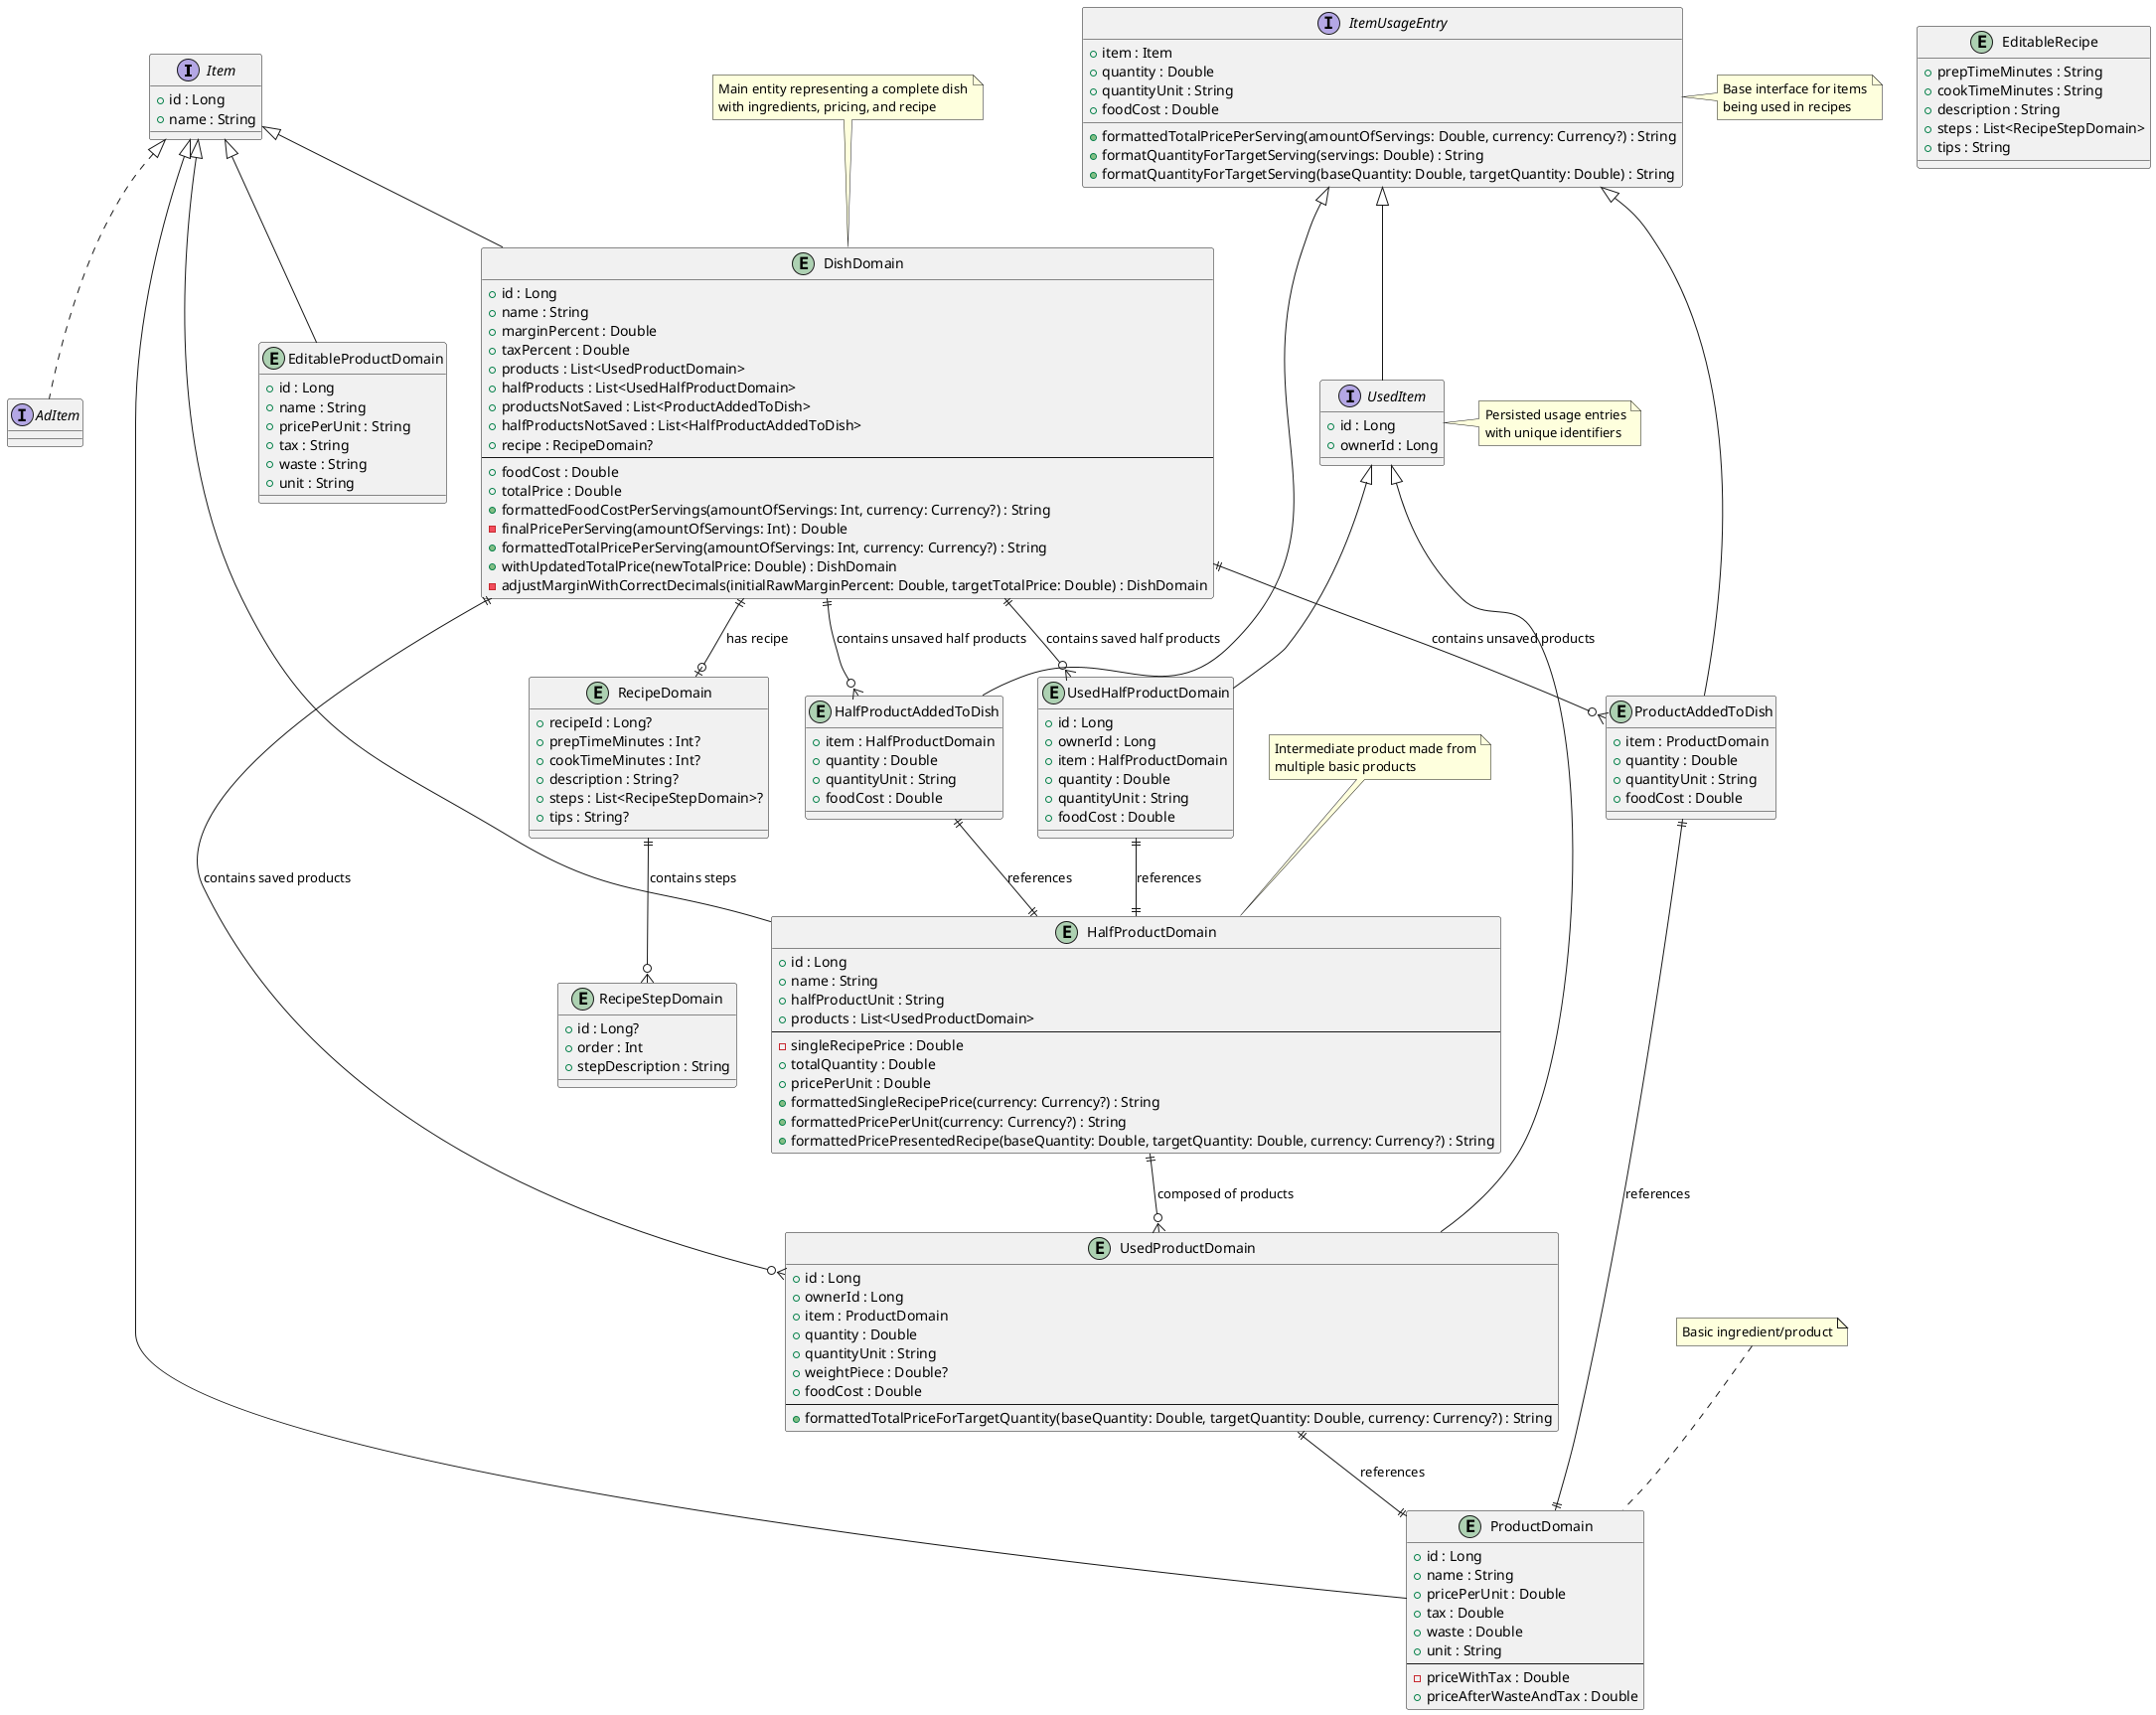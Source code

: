 @startuml

' Base interfaces
interface Item {
    +id : Long
    +name : String
}

interface AdItem {
}

interface ItemUsageEntry {
    +item : Item
    +quantity : Double
    +quantityUnit : String
    +foodCost : Double
    +formattedTotalPricePerServing(amountOfServings: Double, currency: Currency?) : String
    +formatQuantityForTargetServing(servings: Double) : String
    +formatQuantityForTargetServing(baseQuantity: Double, targetQuantity: Double) : String
}

interface UsedItem {
    +id : Long
    +ownerId : Long
}

' Core domain entities
entity ProductDomain {
    +id : Long
    +name : String
    +pricePerUnit : Double
    +tax : Double
    +waste : Double
    +unit : String
    --
    -priceWithTax : Double
    +priceAfterWasteAndTax : Double
}

entity EditableProductDomain {
    +id : Long
    +name : String
    +pricePerUnit : String
    +tax : String
    +waste : String
    +unit : String
}

entity HalfProductDomain {
    +id : Long
    +name : String
    +halfProductUnit : String
    +products : List<UsedProductDomain>
    --
    -singleRecipePrice : Double
    +totalQuantity : Double
    +pricePerUnit : Double
    +formattedSingleRecipePrice(currency: Currency?) : String
    +formattedPricePerUnit(currency: Currency?) : String
    +formattedPricePresentedRecipe(baseQuantity: Double, targetQuantity: Double, currency: Currency?) : String
}

entity DishDomain {
    +id : Long
    +name : String
    +marginPercent : Double
    +taxPercent : Double
    +products : List<UsedProductDomain>
    +halfProducts : List<UsedHalfProductDomain>
    +productsNotSaved : List<ProductAddedToDish>
    +halfProductsNotSaved : List<HalfProductAddedToDish>
    +recipe : RecipeDomain?
    --
    +foodCost : Double
    +totalPrice : Double
    +formattedFoodCostPerServings(amountOfServings: Int, currency: Currency?) : String
    -finalPricePerServing(amountOfServings: Int) : Double
    +formattedTotalPricePerServing(amountOfServings: Int, currency: Currency?) : String
    +withUpdatedTotalPrice(newTotalPrice: Double) : DishDomain
    -adjustMarginWithCorrectDecimals(initialRawMarginPercent: Double, targetTotalPrice: Double) : DishDomain
}

' Usage entities (temporary/not saved)
entity ProductAddedToDish {
    +item : ProductDomain
    +quantity : Double
    +quantityUnit : String
    +foodCost : Double
}

entity HalfProductAddedToDish {
    +item : HalfProductDomain
    +quantity : Double
    +quantityUnit : String
    +foodCost : Double
}

' Persistent usage entities
entity UsedProductDomain {
    +id : Long
    +ownerId : Long
    +item : ProductDomain
    +quantity : Double
    +quantityUnit : String
    +weightPiece : Double?
    +foodCost : Double
    --
    +formattedTotalPriceForTargetQuantity(baseQuantity: Double, targetQuantity: Double, currency: Currency?) : String
}

entity UsedHalfProductDomain {
    +id : Long
    +ownerId : Long
    +item : HalfProductDomain
    +quantity : Double
    +quantityUnit : String
    +foodCost : Double
}

' Recipe entities
entity RecipeDomain {
    +recipeId : Long?
    +prepTimeMinutes : Int?
    +cookTimeMinutes : Int?
    +description : String?
    +steps : List<RecipeStepDomain>?
    +tips : String?
}

entity EditableRecipe {
    +prepTimeMinutes : String
    +cookTimeMinutes : String
    +description : String
    +steps : List<RecipeStepDomain>
    +tips : String
}

entity RecipeStepDomain {
    +id : Long?
    +order : Int
    +stepDescription : String
}

' Inheritance relationships
Item <|.. AdItem
Item <|-- ProductDomain
Item <|-- EditableProductDomain
Item <|-- HalfProductDomain
Item <|-- DishDomain

ItemUsageEntry <|-- ProductAddedToDish
ItemUsageEntry <|-- HalfProductAddedToDish
ItemUsageEntry <|-- UsedItem

UsedItem <|-- UsedProductDomain
UsedItem <|-- UsedHalfProductDomain

' Composition relationships
DishDomain ||--o{ UsedProductDomain : "contains saved products"
DishDomain ||--o{ UsedHalfProductDomain : "contains saved half products"
DishDomain ||--o{ ProductAddedToDish : "contains unsaved products"
DishDomain ||--o{ HalfProductAddedToDish : "contains unsaved half products"
DishDomain ||--o| RecipeDomain : "has recipe"

HalfProductDomain ||--o{ UsedProductDomain : "composed of products"

ProductAddedToDish ||--|| ProductDomain : "references"
HalfProductAddedToDish ||--|| HalfProductDomain : "references"
UsedProductDomain ||--|| ProductDomain : "references"
UsedHalfProductDomain ||--|| HalfProductDomain : "references"

RecipeDomain ||--o{ RecipeStepDomain : "contains steps"

' Notes
note top of DishDomain : Main entity representing a complete dish\nwith ingredients, pricing, and recipe
note top of HalfProductDomain : Intermediate product made from\nmultiple basic products
note top of ProductDomain : Basic ingredient/product
note right of ItemUsageEntry : Base interface for items\nbeing used in recipes
note right of UsedItem : Persisted usage entries\nwith unique identifiers

@enduml